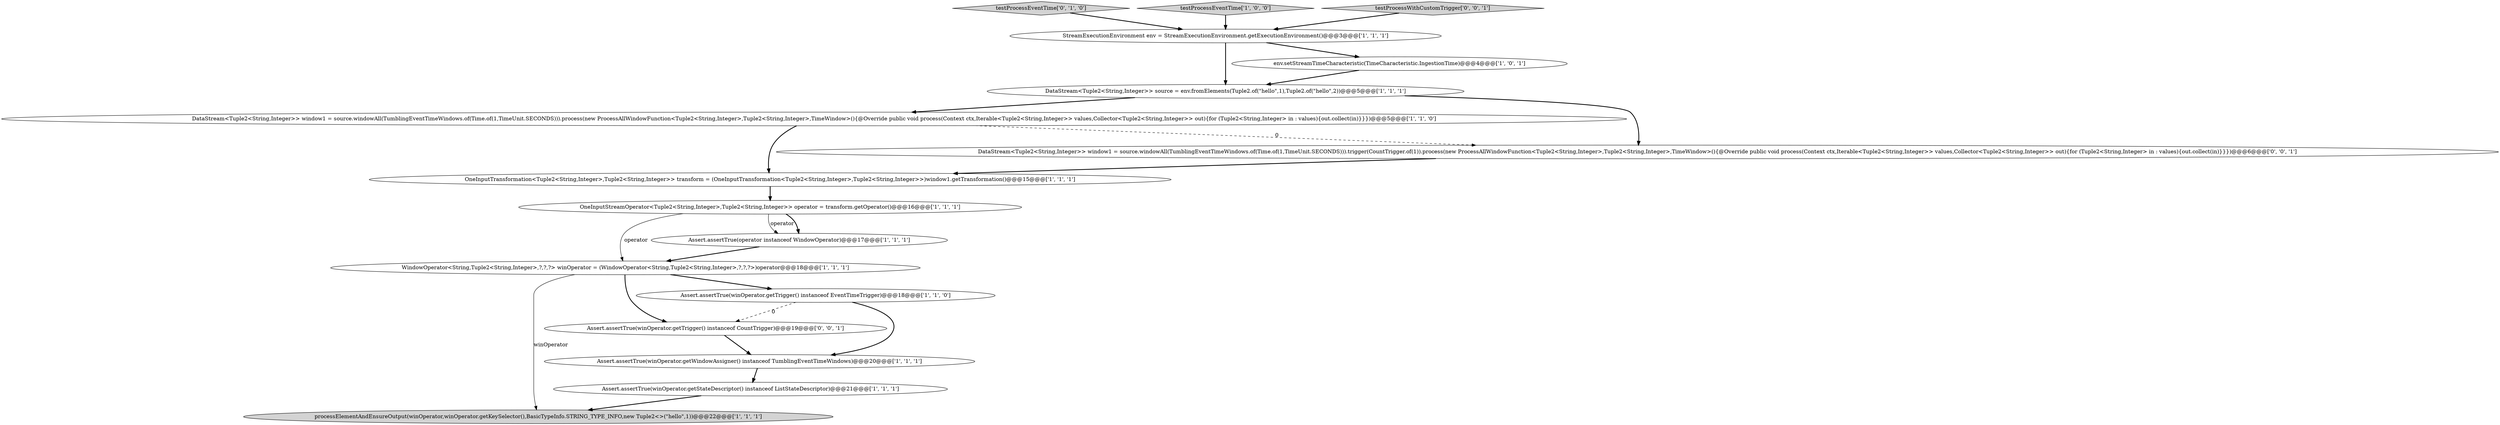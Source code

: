digraph {
13 [style = filled, label = "testProcessEventTime['0', '1', '0']", fillcolor = lightgray, shape = diamond image = "AAA0AAABBB2BBB"];
11 [style = filled, label = "DataStream<Tuple2<String,Integer>> window1 = source.windowAll(TumblingEventTimeWindows.of(Time.of(1,TimeUnit.SECONDS))).process(new ProcessAllWindowFunction<Tuple2<String,Integer>,Tuple2<String,Integer>,TimeWindow>(){@Override public void process(Context ctx,Iterable<Tuple2<String,Integer>> values,Collector<Tuple2<String,Integer>> out){for (Tuple2<String,Integer> in : values){out.collect(in)}}})@@@5@@@['1', '1', '0']", fillcolor = white, shape = ellipse image = "AAA0AAABBB1BBB"];
5 [style = filled, label = "StreamExecutionEnvironment env = StreamExecutionEnvironment.getExecutionEnvironment()@@@3@@@['1', '1', '1']", fillcolor = white, shape = ellipse image = "AAA0AAABBB1BBB"];
9 [style = filled, label = "WindowOperator<String,Tuple2<String,Integer>,?,?,?> winOperator = (WindowOperator<String,Tuple2<String,Integer>,?,?,?>)operator@@@18@@@['1', '1', '1']", fillcolor = white, shape = ellipse image = "AAA0AAABBB1BBB"];
2 [style = filled, label = "Assert.assertTrue(winOperator.getWindowAssigner() instanceof TumblingEventTimeWindows)@@@20@@@['1', '1', '1']", fillcolor = white, shape = ellipse image = "AAA0AAABBB1BBB"];
8 [style = filled, label = "processElementAndEnsureOutput(winOperator,winOperator.getKeySelector(),BasicTypeInfo.STRING_TYPE_INFO,new Tuple2<>(\"hello\",1))@@@22@@@['1', '1', '1']", fillcolor = lightgray, shape = ellipse image = "AAA0AAABBB1BBB"];
14 [style = filled, label = "Assert.assertTrue(winOperator.getTrigger() instanceof CountTrigger)@@@19@@@['0', '0', '1']", fillcolor = white, shape = ellipse image = "AAA0AAABBB3BBB"];
12 [style = filled, label = "Assert.assertTrue(operator instanceof WindowOperator)@@@17@@@['1', '1', '1']", fillcolor = white, shape = ellipse image = "AAA0AAABBB1BBB"];
1 [style = filled, label = "DataStream<Tuple2<String,Integer>> source = env.fromElements(Tuple2.of(\"hello\",1),Tuple2.of(\"hello\",2))@@@5@@@['1', '1', '1']", fillcolor = white, shape = ellipse image = "AAA0AAABBB1BBB"];
15 [style = filled, label = "DataStream<Tuple2<String,Integer>> window1 = source.windowAll(TumblingEventTimeWindows.of(Time.of(1,TimeUnit.SECONDS))).trigger(CountTrigger.of(1)).process(new ProcessAllWindowFunction<Tuple2<String,Integer>,Tuple2<String,Integer>,TimeWindow>(){@Override public void process(Context ctx,Iterable<Tuple2<String,Integer>> values,Collector<Tuple2<String,Integer>> out){for (Tuple2<String,Integer> in : values){out.collect(in)}}})@@@6@@@['0', '0', '1']", fillcolor = white, shape = ellipse image = "AAA0AAABBB3BBB"];
0 [style = filled, label = "OneInputTransformation<Tuple2<String,Integer>,Tuple2<String,Integer>> transform = (OneInputTransformation<Tuple2<String,Integer>,Tuple2<String,Integer>>)window1.getTransformation()@@@15@@@['1', '1', '1']", fillcolor = white, shape = ellipse image = "AAA0AAABBB1BBB"];
3 [style = filled, label = "Assert.assertTrue(winOperator.getStateDescriptor() instanceof ListStateDescriptor)@@@21@@@['1', '1', '1']", fillcolor = white, shape = ellipse image = "AAA0AAABBB1BBB"];
7 [style = filled, label = "env.setStreamTimeCharacteristic(TimeCharacteristic.IngestionTime)@@@4@@@['1', '0', '1']", fillcolor = white, shape = ellipse image = "AAA0AAABBB1BBB"];
6 [style = filled, label = "testProcessEventTime['1', '0', '0']", fillcolor = lightgray, shape = diamond image = "AAA0AAABBB1BBB"];
10 [style = filled, label = "Assert.assertTrue(winOperator.getTrigger() instanceof EventTimeTrigger)@@@18@@@['1', '1', '0']", fillcolor = white, shape = ellipse image = "AAA0AAABBB1BBB"];
4 [style = filled, label = "OneInputStreamOperator<Tuple2<String,Integer>,Tuple2<String,Integer>> operator = transform.getOperator()@@@16@@@['1', '1', '1']", fillcolor = white, shape = ellipse image = "AAA0AAABBB1BBB"];
16 [style = filled, label = "testProcessWithCustomTrigger['0', '0', '1']", fillcolor = lightgray, shape = diamond image = "AAA0AAABBB3BBB"];
9->8 [style = solid, label="winOperator"];
7->1 [style = bold, label=""];
11->15 [style = dashed, label="0"];
1->15 [style = bold, label=""];
2->3 [style = bold, label=""];
9->10 [style = bold, label=""];
12->9 [style = bold, label=""];
1->11 [style = bold, label=""];
5->1 [style = bold, label=""];
6->5 [style = bold, label=""];
11->0 [style = bold, label=""];
0->4 [style = bold, label=""];
3->8 [style = bold, label=""];
15->0 [style = bold, label=""];
4->12 [style = solid, label="operator"];
9->14 [style = bold, label=""];
16->5 [style = bold, label=""];
4->12 [style = bold, label=""];
13->5 [style = bold, label=""];
5->7 [style = bold, label=""];
10->2 [style = bold, label=""];
14->2 [style = bold, label=""];
4->9 [style = solid, label="operator"];
10->14 [style = dashed, label="0"];
}
